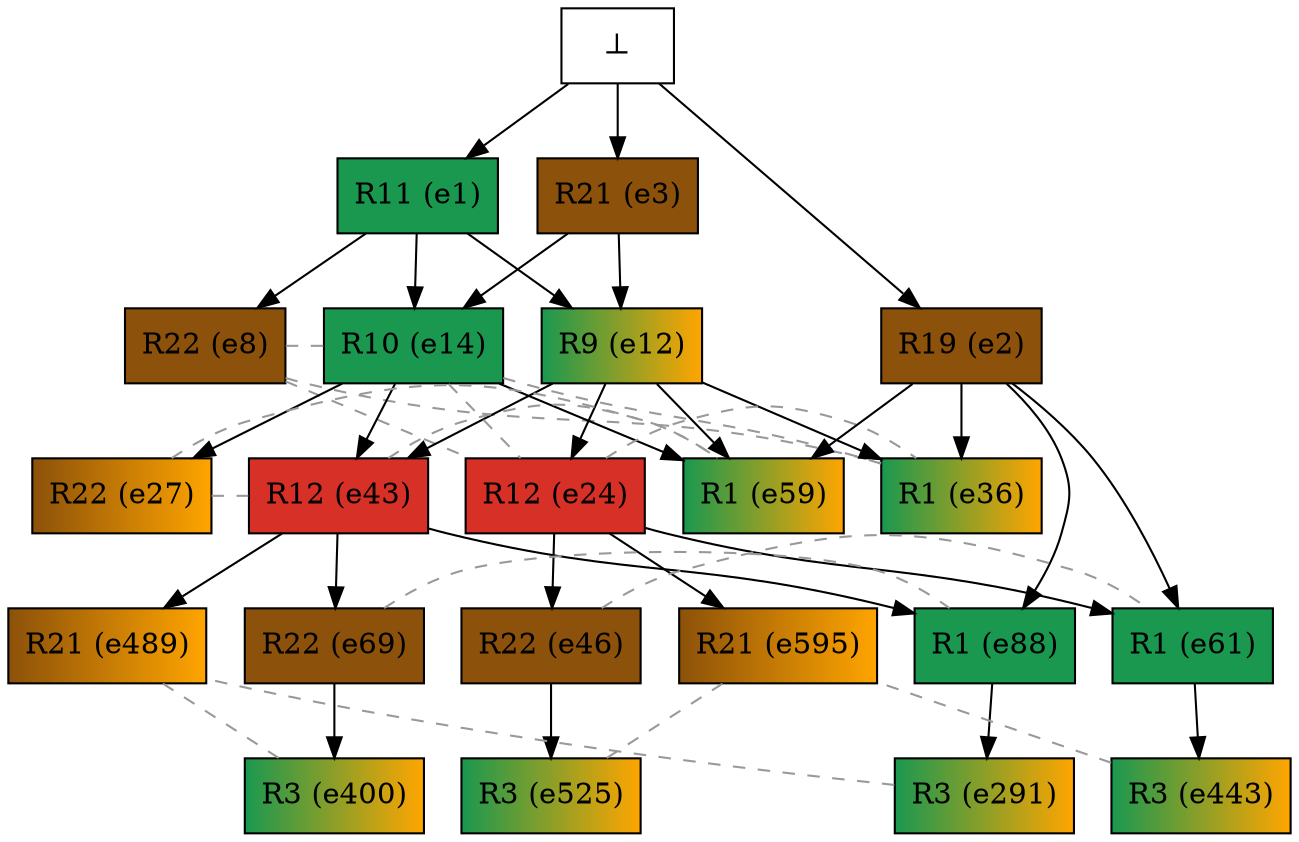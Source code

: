 digraph test {
  e1 -> e8;
  e1 -> e12;
  e3 -> e12;
  e1 -> e14;
  e3 -> e14;
  e12 -> e24;
  e14 -> e27;
  e2 -> e36;
  e12 -> e36;
  e12 -> e43;
  e14 -> e43;
  e24 -> e46;
  e2 -> e59;
  e12 -> e59;
  e14 -> e59;
  e2 -> e61;
  e24 -> e61;
  e43 -> e69;
  e2 -> e88;
  e43 -> e88;
  e88 -> e291;
  e69 -> e400;
  e61 -> e443;
  e43 -> e489;
  e46 -> e525;
  e24 -> e595;
  e0 -> e1;
  e0 -> e2;
  e0 -> e3;

//conflicts
  e8 -> e14 [arrowhead=none color=gray60 style=dashed constraint=false];
  e8 -> e24 [arrowhead=none color=gray60 style=dashed constraint=false];
  e8 -> e36 [arrowhead=none color=gray60 style=dashed constraint=false];
  e14 -> e24 [arrowhead=none color=gray60 style=dashed constraint=false];
  e14 -> e36 [arrowhead=none color=gray60 style=dashed constraint=false];
  e24 -> e36 [arrowhead=none color=gray60 style=dashed constraint=false];
  e27 -> e43 [arrowhead=none color=gray60 style=dashed constraint=false];
  e27 -> e59 [arrowhead=none color=gray60 style=dashed constraint=false];
  e43 -> e59 [arrowhead=none color=gray60 style=dashed constraint=false];
  e46 -> e61 [arrowhead=none color=gray60 style=dashed constraint=false];
  e69 -> e88 [arrowhead=none color=gray60 style=dashed constraint=false];
  e291 -> e489 [arrowhead=none color=gray60 style=dashed constraint=false];
  e400 -> e489 [arrowhead=none color=gray60 style=dashed constraint=false];
  e443 -> e595 [arrowhead=none color=gray60 style=dashed constraint=false];
  e525 -> e595 [arrowhead=none color=gray60 style=dashed constraint=false];

  e1 [color="black" fillcolor="#1a9850:#1a9850" label="R11 (e1)" shape=box style=filled];
  e2 [color="black" fillcolor="#8c510a:#8c510a" label="R19 (e2)" shape=box style=filled];
  e3 [color="black" fillcolor="#8c510a:#8c510a" label="R21 (e3)" shape=box style=filled];
  e8 [color="black" fillcolor="#8c510a:#8c510a" label="R22 (e8)" shape=box style=filled];
  e12 [color="black" fillcolor="#1a9850:orange" label="R9 (e12)" shape=box style=filled];
  e14 [color="black" fillcolor="#1a9850:#1a9850" label="R10 (e14)" shape=box style=filled];
  e24 [color="black" fillcolor="#d73027:#d73027" label="R12 (e24)" shape=box style=filled];
  e27 [color="black" fillcolor="#8c510a:orange" label="R22 (e27)" shape=box style=filled];
  e36 [color="black" fillcolor="#1a9850:orange" label="R1 (e36)" shape=box style=filled];
  e43 [color="black" fillcolor="#d73027:#d73027" label="R12 (e43)" shape=box style=filled];
  e46 [color="black" fillcolor="#8c510a:#8c510a" label="R22 (e46)" shape=box style=filled];
  e59 [color="black" fillcolor="#1a9850:orange" label="R1 (e59)" shape=box style=filled];
  e61 [color="black" fillcolor="#1a9850:#1a9850" label="R1 (e61)" shape=box style=filled];
  e69 [color="black" fillcolor="#8c510a:#8c510a" label="R22 (e69)" shape=box style=filled];
  e88 [color="black" fillcolor="#1a9850:#1a9850" label="R1 (e88)" shape=box style=filled];
  e291 [color="black" fillcolor="#1a9850:orange" label="R3 (e291)" shape=box style=filled];
  e400 [color="black" fillcolor="#1a9850:orange" label="R3 (e400)" shape=box style=filled];
  e443 [color="black" fillcolor="#1a9850:orange" label="R3 (e443)" shape=box style=filled];
  e489 [color="black" fillcolor="#8c510a:orange" label="R21 (e489)" shape=box style=filled];
  e525 [color="black" fillcolor="#1a9850:orange" label="R3 (e525)" shape=box style=filled];
  e595 [color="black" fillcolor="#8c510a:orange" label="R21 (e595)" shape=box style=filled];
  e0 [fillcolor="white" label="⊥" shape=box style=filled];
}
